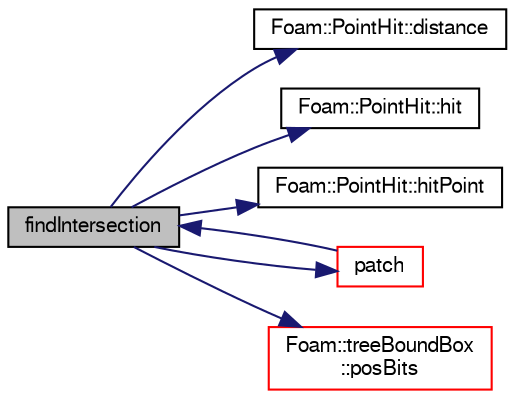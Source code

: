 digraph "findIntersection"
{
  bgcolor="transparent";
  edge [fontname="FreeSans",fontsize="10",labelfontname="FreeSans",labelfontsize="10"];
  node [fontname="FreeSans",fontsize="10",shape=record];
  rankdir="LR";
  Node332 [label="findIntersection",height=0.2,width=0.4,color="black", fillcolor="grey75", style="filled", fontcolor="black"];
  Node332 -> Node333 [color="midnightblue",fontsize="10",style="solid",fontname="FreeSans"];
  Node333 [label="Foam::PointHit::distance",height=0.2,width=0.4,color="black",URL="$a27558.html#a288a3ea8e3ee215a5e12afc1002ed4e6",tooltip="Return distance to hit. "];
  Node332 -> Node334 [color="midnightblue",fontsize="10",style="solid",fontname="FreeSans"];
  Node334 [label="Foam::PointHit::hit",height=0.2,width=0.4,color="black",URL="$a27558.html#aee8dc30bf27cefe419b15f96e594c155",tooltip="Is there a hit. "];
  Node332 -> Node335 [color="midnightblue",fontsize="10",style="solid",fontname="FreeSans"];
  Node335 [label="Foam::PointHit::hitPoint",height=0.2,width=0.4,color="black",URL="$a27558.html#a0350feff966a8bc8833a84ca454f1e5e",tooltip="Return hit point. "];
  Node332 -> Node336 [color="midnightblue",fontsize="10",style="solid",fontname="FreeSans"];
  Node336 [label="patch",height=0.2,width=0.4,color="red",URL="$a25066.html#a445b445c8434f2f6289951d9e44bd631",tooltip="Return access to the underlying patch. "];
  Node336 -> Node332 [color="midnightblue",fontsize="10",style="solid",fontname="FreeSans"];
  Node332 -> Node402 [color="midnightblue",fontsize="10",style="solid",fontname="FreeSans"];
  Node402 [label="Foam::treeBoundBox\l::posBits",height=0.2,width=0.4,color="red",URL="$a27618.html#ae64b0d004f8da0a95f2458df4be20b12",tooltip="Position of point relative to bounding box. "];
}

